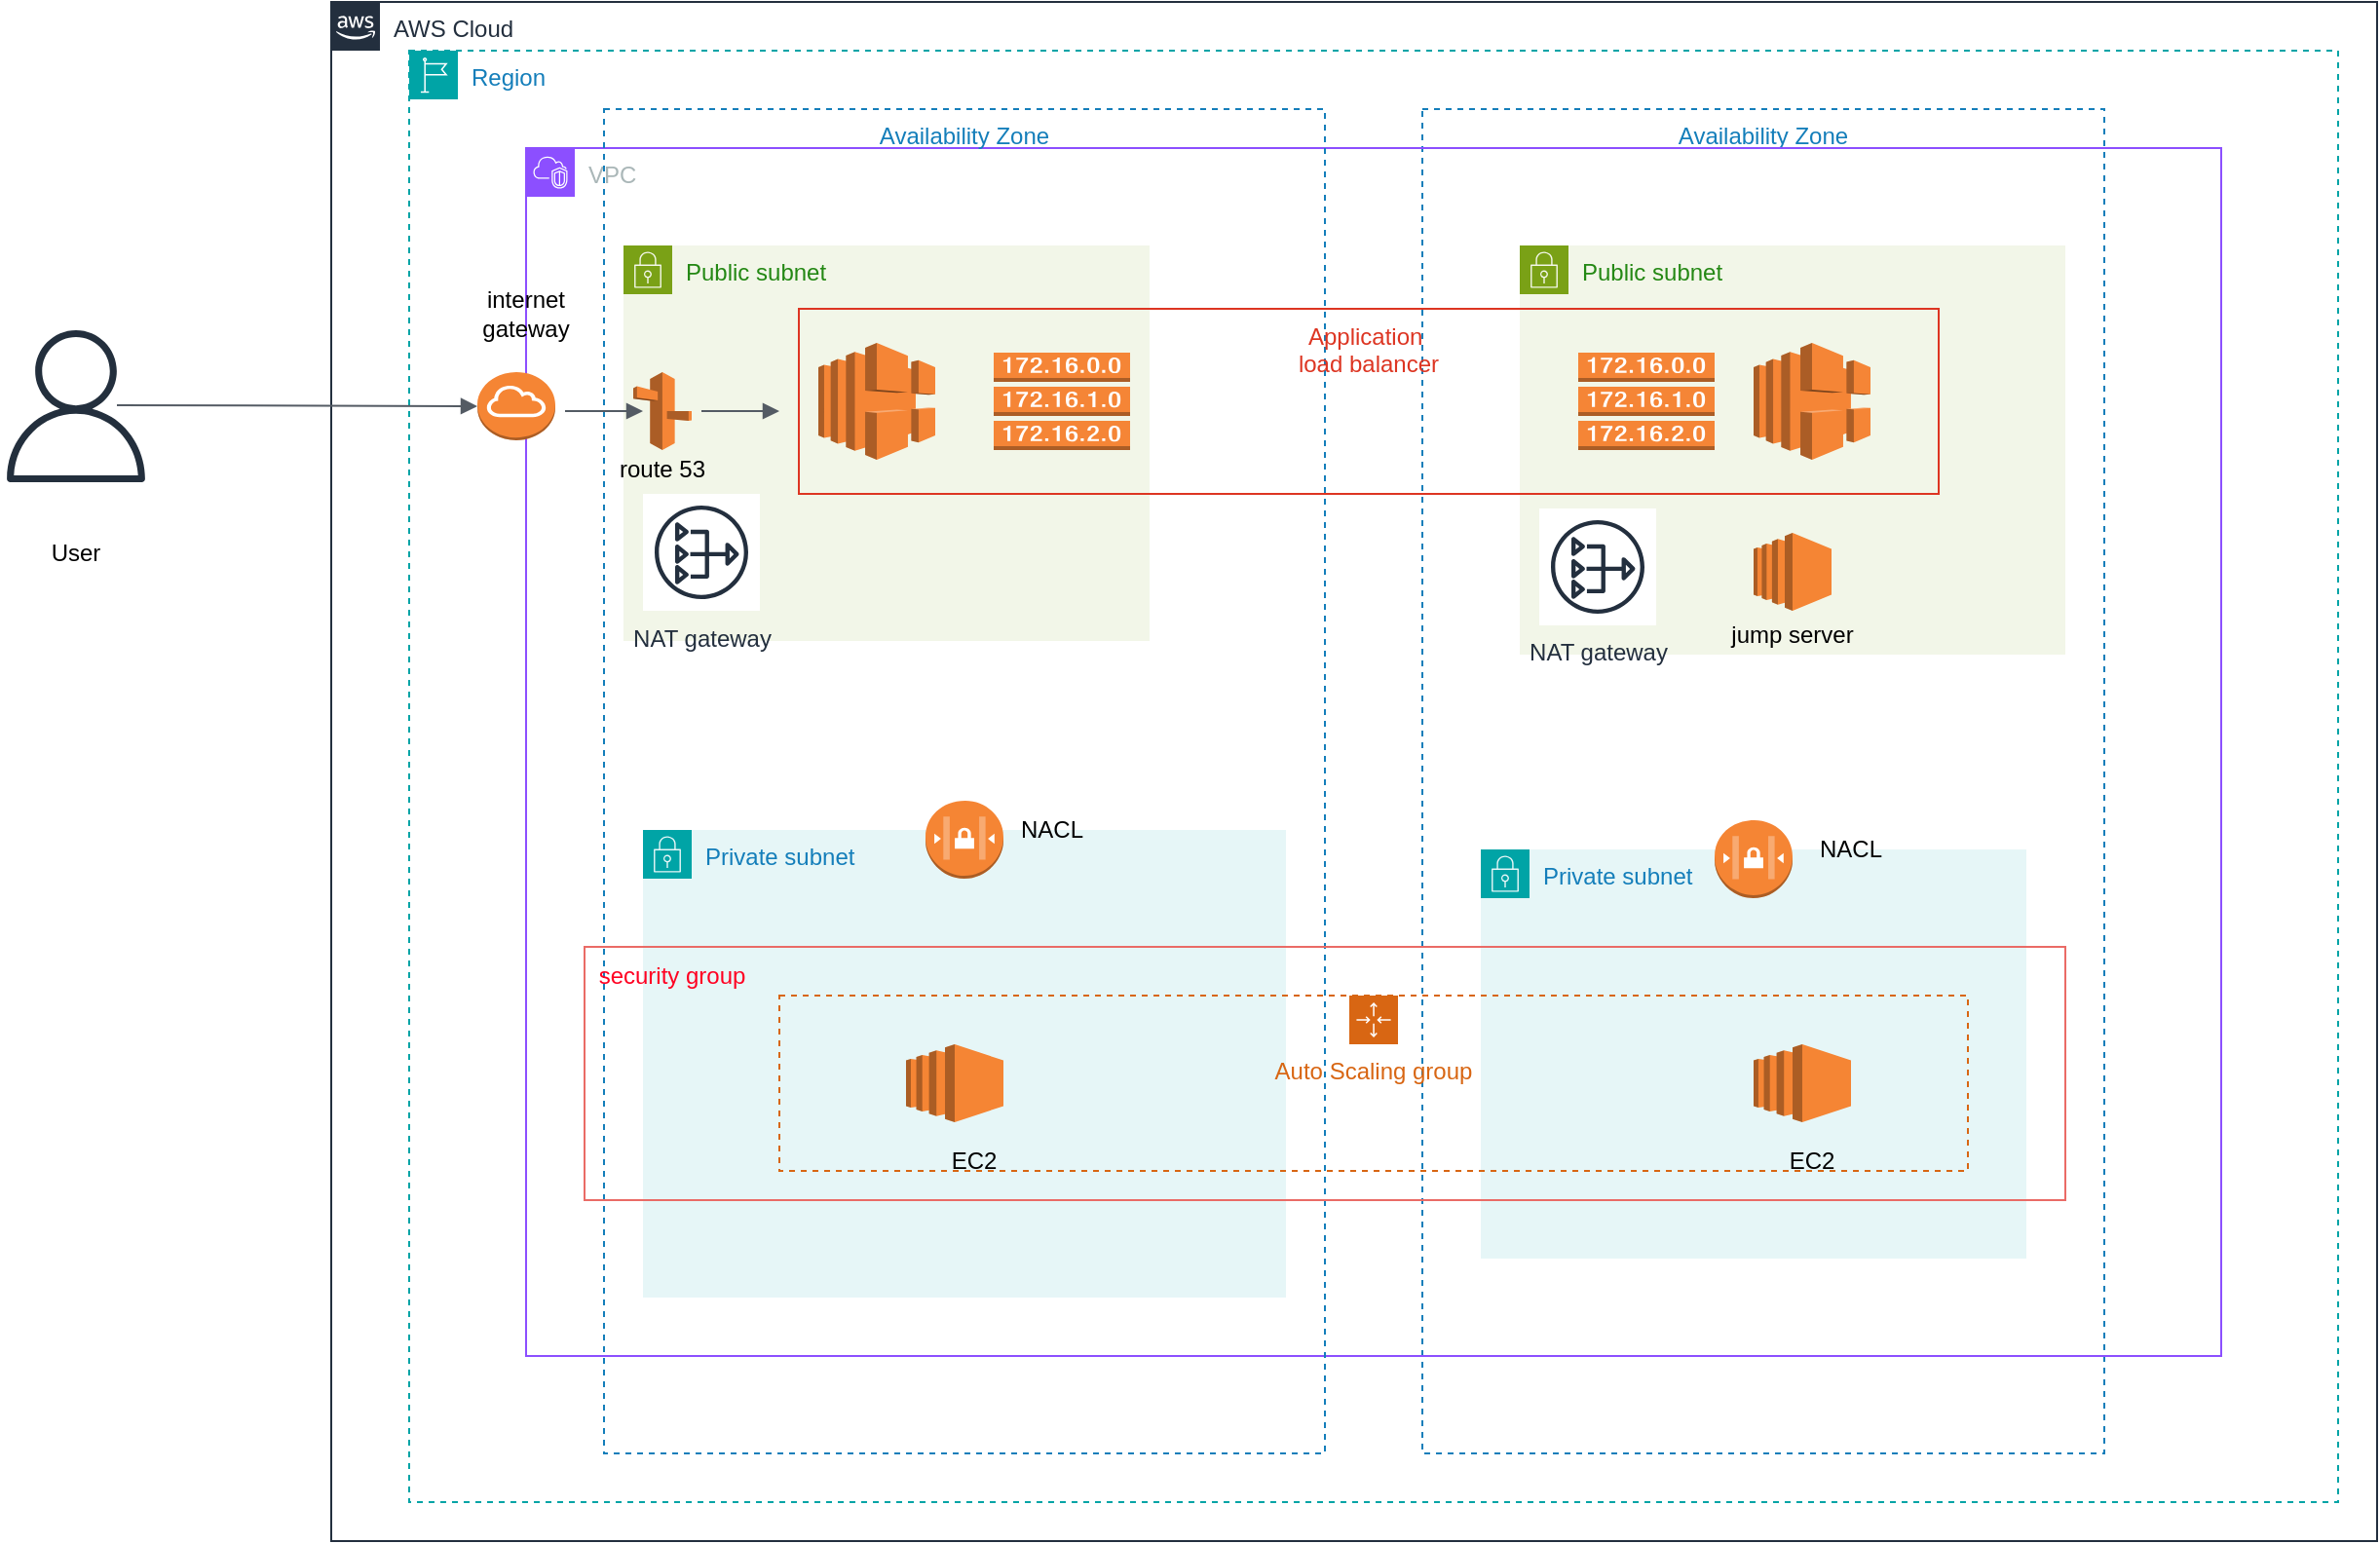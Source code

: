 <mxfile version="22.1.21" type="device">
  <diagram name="Page-1" id="p_rUBH6mPYEMSK6lUTbz">
    <mxGraphModel dx="1360" dy="793" grid="1" gridSize="10" guides="1" tooltips="1" connect="1" arrows="1" fold="1" page="1" pageScale="1" pageWidth="850" pageHeight="1100" math="0" shadow="0">
      <root>
        <mxCell id="0" />
        <mxCell id="1" parent="0" />
        <mxCell id="4QWSZfUUT_y2l5mApA1l-1" value="AWS Cloud" style="points=[[0,0],[0.25,0],[0.5,0],[0.75,0],[1,0],[1,0.25],[1,0.5],[1,0.75],[1,1],[0.75,1],[0.5,1],[0.25,1],[0,1],[0,0.75],[0,0.5],[0,0.25]];outlineConnect=0;gradientColor=none;html=1;whiteSpace=wrap;fontSize=12;fontStyle=0;container=1;pointerEvents=0;collapsible=0;recursiveResize=0;shape=mxgraph.aws4.group;grIcon=mxgraph.aws4.group_aws_cloud_alt;strokeColor=#232F3E;fillColor=none;verticalAlign=top;align=left;spacingLeft=30;fontColor=#232F3E;dashed=0;" parent="1" vertex="1">
          <mxGeometry x="310" y="120" width="1050" height="790" as="geometry" />
        </mxCell>
        <mxCell id="4QWSZfUUT_y2l5mApA1l-2" value="Region" style="points=[[0,0],[0.25,0],[0.5,0],[0.75,0],[1,0],[1,0.25],[1,0.5],[1,0.75],[1,1],[0.75,1],[0.5,1],[0.25,1],[0,1],[0,0.75],[0,0.5],[0,0.25]];outlineConnect=0;gradientColor=none;html=1;whiteSpace=wrap;fontSize=12;fontStyle=0;container=1;pointerEvents=0;collapsible=0;recursiveResize=0;shape=mxgraph.aws4.group;grIcon=mxgraph.aws4.group_region;strokeColor=#00A4A6;fillColor=none;verticalAlign=top;align=left;spacingLeft=30;fontColor=#147EBA;dashed=1;" parent="4QWSZfUUT_y2l5mApA1l-1" vertex="1">
          <mxGeometry x="40" y="25" width="990" height="745" as="geometry" />
        </mxCell>
        <mxCell id="M6X5e_UlNOtrp2TcjelM-7" value="Availability Zone" style="fillColor=none;strokeColor=#147EBA;dashed=1;verticalAlign=top;fontStyle=0;fontColor=#147EBA;whiteSpace=wrap;html=1;" parent="4QWSZfUUT_y2l5mApA1l-2" vertex="1">
          <mxGeometry x="520" y="30" width="350" height="690" as="geometry" />
        </mxCell>
        <mxCell id="M6X5e_UlNOtrp2TcjelM-8" value="Public subnet" style="points=[[0,0],[0.25,0],[0.5,0],[0.75,0],[1,0],[1,0.25],[1,0.5],[1,0.75],[1,1],[0.75,1],[0.5,1],[0.25,1],[0,1],[0,0.75],[0,0.5],[0,0.25]];outlineConnect=0;gradientColor=none;html=1;whiteSpace=wrap;fontSize=12;fontStyle=0;container=1;pointerEvents=0;collapsible=0;recursiveResize=0;shape=mxgraph.aws4.group;grIcon=mxgraph.aws4.group_security_group;grStroke=0;strokeColor=#7AA116;fillColor=#F2F6E8;verticalAlign=top;align=left;spacingLeft=30;fontColor=#248814;dashed=0;" parent="4QWSZfUUT_y2l5mApA1l-2" vertex="1">
          <mxGeometry x="570" y="100" width="280" height="210" as="geometry" />
        </mxCell>
        <mxCell id="4QWSZfUUT_y2l5mApA1l-5" value="Private subnet" style="points=[[0,0],[0.25,0],[0.5,0],[0.75,0],[1,0],[1,0.25],[1,0.5],[1,0.75],[1,1],[0.75,1],[0.5,1],[0.25,1],[0,1],[0,0.75],[0,0.5],[0,0.25]];outlineConnect=0;gradientColor=none;html=1;whiteSpace=wrap;fontSize=12;fontStyle=0;container=1;pointerEvents=0;collapsible=0;recursiveResize=0;shape=mxgraph.aws4.group;grIcon=mxgraph.aws4.group_security_group;grStroke=0;strokeColor=#00A4A6;fillColor=#E6F6F7;verticalAlign=top;align=left;spacingLeft=30;fontColor=#147EBA;dashed=0;" parent="4QWSZfUUT_y2l5mApA1l-2" vertex="1">
          <mxGeometry x="550" y="410" width="280" height="210" as="geometry" />
        </mxCell>
        <mxCell id="4QWSZfUUT_y2l5mApA1l-3" value="VPC" style="points=[[0,0],[0.25,0],[0.5,0],[0.75,0],[1,0],[1,0.25],[1,0.5],[1,0.75],[1,1],[0.75,1],[0.5,1],[0.25,1],[0,1],[0,0.75],[0,0.5],[0,0.25]];outlineConnect=0;gradientColor=none;html=1;whiteSpace=wrap;fontSize=12;fontStyle=0;container=1;pointerEvents=0;collapsible=0;recursiveResize=0;shape=mxgraph.aws4.group;grIcon=mxgraph.aws4.group_vpc2;strokeColor=#8C4FFF;fillColor=none;verticalAlign=top;align=left;spacingLeft=30;fontColor=#AAB7B8;dashed=0;" parent="4QWSZfUUT_y2l5mApA1l-2" vertex="1">
          <mxGeometry x="60" y="50" width="870" height="620" as="geometry" />
        </mxCell>
        <mxCell id="4QWSZfUUT_y2l5mApA1l-9" value="Availability Zone" style="fillColor=none;strokeColor=#147EBA;dashed=1;verticalAlign=top;fontStyle=0;fontColor=#147EBA;whiteSpace=wrap;html=1;" parent="4QWSZfUUT_y2l5mApA1l-3" vertex="1">
          <mxGeometry x="40" y="-20" width="370" height="690" as="geometry" />
        </mxCell>
        <mxCell id="4QWSZfUUT_y2l5mApA1l-6" value="Public subnet" style="points=[[0,0],[0.25,0],[0.5,0],[0.75,0],[1,0],[1,0.25],[1,0.5],[1,0.75],[1,1],[0.75,1],[0.5,1],[0.25,1],[0,1],[0,0.75],[0,0.5],[0,0.25]];outlineConnect=0;gradientColor=none;html=1;whiteSpace=wrap;fontSize=12;fontStyle=0;container=1;pointerEvents=0;collapsible=0;recursiveResize=0;shape=mxgraph.aws4.group;grIcon=mxgraph.aws4.group_security_group;grStroke=0;strokeColor=#7AA116;fillColor=#F2F6E8;verticalAlign=top;align=left;spacingLeft=30;fontColor=#248814;dashed=0;" parent="4QWSZfUUT_y2l5mApA1l-3" vertex="1">
          <mxGeometry x="50" y="50" width="270" height="203" as="geometry" />
        </mxCell>
        <mxCell id="4QWSZfUUT_y2l5mApA1l-10" value="" style="outlineConnect=0;dashed=0;verticalLabelPosition=bottom;verticalAlign=top;align=center;html=1;shape=mxgraph.aws3.elastic_load_balancing;fillColor=#F58536;gradientColor=none;" parent="4QWSZfUUT_y2l5mApA1l-6" vertex="1">
          <mxGeometry x="100" y="50" width="60" height="60" as="geometry" />
        </mxCell>
        <mxCell id="M6X5e_UlNOtrp2TcjelM-1" value="" style="outlineConnect=0;dashed=0;verticalLabelPosition=bottom;verticalAlign=top;align=center;html=1;shape=mxgraph.aws3.route_53;fillColor=#F58536;gradientColor=none;" parent="4QWSZfUUT_y2l5mApA1l-6" vertex="1">
          <mxGeometry x="5" y="65" width="30" height="40" as="geometry" />
        </mxCell>
        <mxCell id="M6X5e_UlNOtrp2TcjelM-19" value="Application&amp;nbsp;&lt;br&gt;load balancer" style="fillColor=none;strokeColor=#DD3522;verticalAlign=top;fontStyle=0;fontColor=#DD3522;whiteSpace=wrap;html=1;" parent="4QWSZfUUT_y2l5mApA1l-3" vertex="1">
          <mxGeometry x="140" y="82.5" width="585" height="95" as="geometry" />
        </mxCell>
        <mxCell id="4QWSZfUUT_y2l5mApA1l-4" value="Private subnet" style="points=[[0,0],[0.25,0],[0.5,0],[0.75,0],[1,0],[1,0.25],[1,0.5],[1,0.75],[1,1],[0.75,1],[0.5,1],[0.25,1],[0,1],[0,0.75],[0,0.5],[0,0.25]];outlineConnect=0;gradientColor=none;html=1;whiteSpace=wrap;fontSize=12;fontStyle=0;container=1;pointerEvents=0;collapsible=0;recursiveResize=0;shape=mxgraph.aws4.group;grIcon=mxgraph.aws4.group_security_group;grStroke=0;strokeColor=#00A4A6;fillColor=#E6F6F7;verticalAlign=top;align=left;spacingLeft=30;fontColor=#147EBA;dashed=0;" parent="4QWSZfUUT_y2l5mApA1l-3" vertex="1">
          <mxGeometry x="60" y="350" width="330" height="240" as="geometry" />
        </mxCell>
        <mxCell id="M6X5e_UlNOtrp2TcjelM-5" value="route 53" style="text;html=1;strokeColor=none;fillColor=none;align=center;verticalAlign=middle;whiteSpace=wrap;rounded=0;" parent="4QWSZfUUT_y2l5mApA1l-3" vertex="1">
          <mxGeometry x="40" y="150" width="60" height="30" as="geometry" />
        </mxCell>
        <mxCell id="4QWSZfUUT_y2l5mApA1l-52" value="EC2" style="text;html=1;strokeColor=none;fillColor=none;align=center;verticalAlign=middle;whiteSpace=wrap;rounded=0;" parent="4QWSZfUUT_y2l5mApA1l-3" vertex="1">
          <mxGeometry x="200" y="505" width="60" height="30" as="geometry" />
        </mxCell>
        <mxCell id="M6X5e_UlNOtrp2TcjelM-13" value="&amp;nbsp;" style="fillColor=none;strokeColor=#EA6B66;verticalAlign=top;fontStyle=0;fontColor=#DD3522;whiteSpace=wrap;html=1;" parent="4QWSZfUUT_y2l5mApA1l-3" vertex="1">
          <mxGeometry x="30" y="410" width="760" height="130" as="geometry" />
        </mxCell>
        <mxCell id="4QWSZfUUT_y2l5mApA1l-14" value="" style="outlineConnect=0;dashed=0;verticalLabelPosition=bottom;verticalAlign=top;align=center;html=1;shape=mxgraph.aws3.network_access_controllist;fillColor=#F58534;gradientColor=none;" parent="4QWSZfUUT_y2l5mApA1l-3" vertex="1">
          <mxGeometry x="205" y="335" width="40" height="40" as="geometry" />
        </mxCell>
        <mxCell id="4QWSZfUUT_y2l5mApA1l-51" value="NACL" style="text;html=1;strokeColor=none;fillColor=none;align=center;verticalAlign=middle;whiteSpace=wrap;rounded=0;" parent="4QWSZfUUT_y2l5mApA1l-3" vertex="1">
          <mxGeometry x="240" y="335" width="60" height="30" as="geometry" />
        </mxCell>
        <mxCell id="4QWSZfUUT_y2l5mApA1l-11" value="" style="outlineConnect=0;dashed=0;verticalLabelPosition=bottom;verticalAlign=top;align=center;html=1;shape=mxgraph.aws3.route_table;fillColor=#F58536;gradientColor=none;" parent="4QWSZfUUT_y2l5mApA1l-3" vertex="1">
          <mxGeometry x="240" y="105" width="70" height="50" as="geometry" />
        </mxCell>
        <mxCell id="M6X5e_UlNOtrp2TcjelM-9" value="" style="outlineConnect=0;dashed=0;verticalLabelPosition=bottom;verticalAlign=top;align=center;html=1;shape=mxgraph.aws3.elastic_load_balancing;fillColor=#F58536;gradientColor=none;" parent="4QWSZfUUT_y2l5mApA1l-3" vertex="1">
          <mxGeometry x="630" y="100" width="60" height="60" as="geometry" />
        </mxCell>
        <mxCell id="M6X5e_UlNOtrp2TcjelM-10" value="" style="outlineConnect=0;dashed=0;verticalLabelPosition=bottom;verticalAlign=top;align=center;html=1;shape=mxgraph.aws3.route_table;fillColor=#F58536;gradientColor=none;" parent="4QWSZfUUT_y2l5mApA1l-3" vertex="1">
          <mxGeometry x="540" y="105" width="70" height="50" as="geometry" />
        </mxCell>
        <mxCell id="M6X5e_UlNOtrp2TcjelM-28" value="" style="edgeStyle=orthogonalEdgeStyle;html=1;endArrow=block;elbow=vertical;startArrow=none;endFill=1;strokeColor=#545B64;rounded=0;" parent="4QWSZfUUT_y2l5mApA1l-3" edge="1">
          <mxGeometry width="100" relative="1" as="geometry">
            <mxPoint x="20" y="135" as="sourcePoint" />
            <mxPoint x="60" y="135" as="targetPoint" />
          </mxGeometry>
        </mxCell>
        <mxCell id="M6X5e_UlNOtrp2TcjelM-29" value="" style="edgeStyle=orthogonalEdgeStyle;html=1;endArrow=block;elbow=vertical;startArrow=none;endFill=1;strokeColor=#545B64;rounded=0;" parent="4QWSZfUUT_y2l5mApA1l-3" edge="1">
          <mxGeometry width="100" relative="1" as="geometry">
            <mxPoint x="90" y="135" as="sourcePoint" />
            <mxPoint x="130" y="135" as="targetPoint" />
          </mxGeometry>
        </mxCell>
        <mxCell id="M6X5e_UlNOtrp2TcjelM-26" value="&lt;font color=&quot;#ff0022&quot;&gt;security group&lt;/font&gt;" style="text;html=1;strokeColor=none;fillColor=none;align=center;verticalAlign=middle;whiteSpace=wrap;rounded=0;" parent="4QWSZfUUT_y2l5mApA1l-3" vertex="1">
          <mxGeometry x="20" y="410" width="110" height="30" as="geometry" />
        </mxCell>
        <mxCell id="M6X5e_UlNOtrp2TcjelM-32" value="NAT gateway" style="sketch=0;outlineConnect=0;fontColor=#232F3E;gradientColor=none;strokeColor=#232F3E;fillColor=#ffffff;dashed=0;verticalLabelPosition=bottom;verticalAlign=top;align=center;html=1;fontSize=12;fontStyle=0;aspect=fixed;shape=mxgraph.aws4.resourceIcon;resIcon=mxgraph.aws4.nat_gateway;" parent="4QWSZfUUT_y2l5mApA1l-3" vertex="1">
          <mxGeometry x="60" y="177.5" width="60" height="60" as="geometry" />
        </mxCell>
        <mxCell id="3zztnQVdwUbiozca_DF9-1" value="" style="outlineConnect=0;dashed=0;verticalLabelPosition=bottom;verticalAlign=top;align=center;html=1;shape=mxgraph.aws3.ec2;fillColor=#F58534;gradientColor=none;" vertex="1" parent="4QWSZfUUT_y2l5mApA1l-3">
          <mxGeometry x="630" y="197.5" width="40" height="40" as="geometry" />
        </mxCell>
        <mxCell id="4QWSZfUUT_y2l5mApA1l-53" value="EC2" style="text;html=1;strokeColor=none;fillColor=none;align=center;verticalAlign=middle;whiteSpace=wrap;rounded=0;" parent="4QWSZfUUT_y2l5mApA1l-2" vertex="1">
          <mxGeometry x="690" y="555" width="60" height="30" as="geometry" />
        </mxCell>
        <mxCell id="M6X5e_UlNOtrp2TcjelM-14" value="" style="outlineConnect=0;dashed=0;verticalLabelPosition=bottom;verticalAlign=top;align=center;html=1;shape=mxgraph.aws3.network_access_controllist;fillColor=#F58534;gradientColor=none;" parent="4QWSZfUUT_y2l5mApA1l-2" vertex="1">
          <mxGeometry x="670" y="395" width="40" height="40" as="geometry" />
        </mxCell>
        <mxCell id="M6X5e_UlNOtrp2TcjelM-15" value="NACL" style="text;html=1;strokeColor=none;fillColor=none;align=center;verticalAlign=middle;whiteSpace=wrap;rounded=0;" parent="4QWSZfUUT_y2l5mApA1l-2" vertex="1">
          <mxGeometry x="710" y="395" width="60" height="30" as="geometry" />
        </mxCell>
        <mxCell id="M6X5e_UlNOtrp2TcjelM-33" value="NAT gateway" style="sketch=0;outlineConnect=0;fontColor=#232F3E;gradientColor=none;strokeColor=#232F3E;fillColor=#ffffff;dashed=0;verticalLabelPosition=bottom;verticalAlign=top;align=center;html=1;fontSize=12;fontStyle=0;aspect=fixed;shape=mxgraph.aws4.resourceIcon;resIcon=mxgraph.aws4.nat_gateway;" parent="4QWSZfUUT_y2l5mApA1l-2" vertex="1">
          <mxGeometry x="580" y="235" width="60" height="60" as="geometry" />
        </mxCell>
        <mxCell id="3zztnQVdwUbiozca_DF9-2" value="jump server" style="text;html=1;strokeColor=none;fillColor=none;align=center;verticalAlign=middle;whiteSpace=wrap;rounded=0;" vertex="1" parent="4QWSZfUUT_y2l5mApA1l-2">
          <mxGeometry x="670" y="285" width="80" height="30" as="geometry" />
        </mxCell>
        <mxCell id="4QWSZfUUT_y2l5mApA1l-18" value="" style="sketch=0;outlineConnect=0;fontColor=#232F3E;gradientColor=none;fillColor=#232F3D;strokeColor=none;dashed=0;verticalLabelPosition=bottom;verticalAlign=top;align=center;html=1;fontSize=12;fontStyle=0;aspect=fixed;pointerEvents=1;shape=mxgraph.aws4.user;" parent="1" vertex="1">
          <mxGeometry x="140" y="288.5" width="78" height="78" as="geometry" />
        </mxCell>
        <mxCell id="4QWSZfUUT_y2l5mApA1l-26" value="User" style="text;html=1;strokeColor=none;fillColor=none;align=center;verticalAlign=middle;whiteSpace=wrap;rounded=0;" parent="1" vertex="1">
          <mxGeometry x="149" y="388" width="60" height="30" as="geometry" />
        </mxCell>
        <mxCell id="M6X5e_UlNOtrp2TcjelM-6" value="internet&lt;br&gt;gateway" style="text;html=1;strokeColor=none;fillColor=none;align=center;verticalAlign=middle;whiteSpace=wrap;rounded=0;" parent="1" vertex="1">
          <mxGeometry x="380" y="265" width="60" height="30" as="geometry" />
        </mxCell>
        <mxCell id="4QWSZfUUT_y2l5mApA1l-8" value="" style="outlineConnect=0;dashed=0;verticalLabelPosition=bottom;verticalAlign=top;align=center;html=1;shape=mxgraph.aws3.internet_gateway;fillColor=#F58534;gradientColor=none;" parent="1" vertex="1">
          <mxGeometry x="385" y="310" width="40" height="35" as="geometry" />
        </mxCell>
        <mxCell id="M6X5e_UlNOtrp2TcjelM-25" value="Auto Scaling group" style="points=[[0,0],[0.25,0],[0.5,0],[0.75,0],[1,0],[1,0.25],[1,0.5],[1,0.75],[1,1],[0.75,1],[0.5,1],[0.25,1],[0,1],[0,0.75],[0,0.5],[0,0.25]];outlineConnect=0;gradientColor=none;html=1;whiteSpace=wrap;fontSize=12;fontStyle=0;container=1;pointerEvents=0;collapsible=0;recursiveResize=0;shape=mxgraph.aws4.groupCenter;grIcon=mxgraph.aws4.group_auto_scaling_group;grStroke=1;strokeColor=#D86613;fillColor=none;verticalAlign=top;align=center;fontColor=#D86613;dashed=1;spacingTop=25;" parent="1" vertex="1">
          <mxGeometry x="540" y="630" width="610" height="90" as="geometry" />
        </mxCell>
        <mxCell id="4QWSZfUUT_y2l5mApA1l-12" value="" style="outlineConnect=0;dashed=0;verticalLabelPosition=bottom;verticalAlign=top;align=center;html=1;shape=mxgraph.aws3.ec2;fillColor=#F58534;gradientColor=none;" parent="M6X5e_UlNOtrp2TcjelM-25" vertex="1">
          <mxGeometry x="65" y="25" width="50" height="40" as="geometry" />
        </mxCell>
        <mxCell id="4QWSZfUUT_y2l5mApA1l-13" value="" style="outlineConnect=0;dashed=0;verticalLabelPosition=bottom;verticalAlign=top;align=center;html=1;shape=mxgraph.aws3.ec2;fillColor=#F58534;gradientColor=none;" parent="M6X5e_UlNOtrp2TcjelM-25" vertex="1">
          <mxGeometry x="500" y="25" width="50" height="40" as="geometry" />
        </mxCell>
        <mxCell id="M6X5e_UlNOtrp2TcjelM-27" value="" style="edgeStyle=orthogonalEdgeStyle;html=1;endArrow=block;elbow=vertical;startArrow=none;endFill=1;strokeColor=#545B64;rounded=0;entryX=0;entryY=0.5;entryDx=0;entryDy=0;entryPerimeter=0;" parent="1" target="4QWSZfUUT_y2l5mApA1l-8" edge="1">
          <mxGeometry width="100" relative="1" as="geometry">
            <mxPoint x="200" y="327" as="sourcePoint" />
            <mxPoint x="300" y="327" as="targetPoint" />
          </mxGeometry>
        </mxCell>
      </root>
    </mxGraphModel>
  </diagram>
</mxfile>
